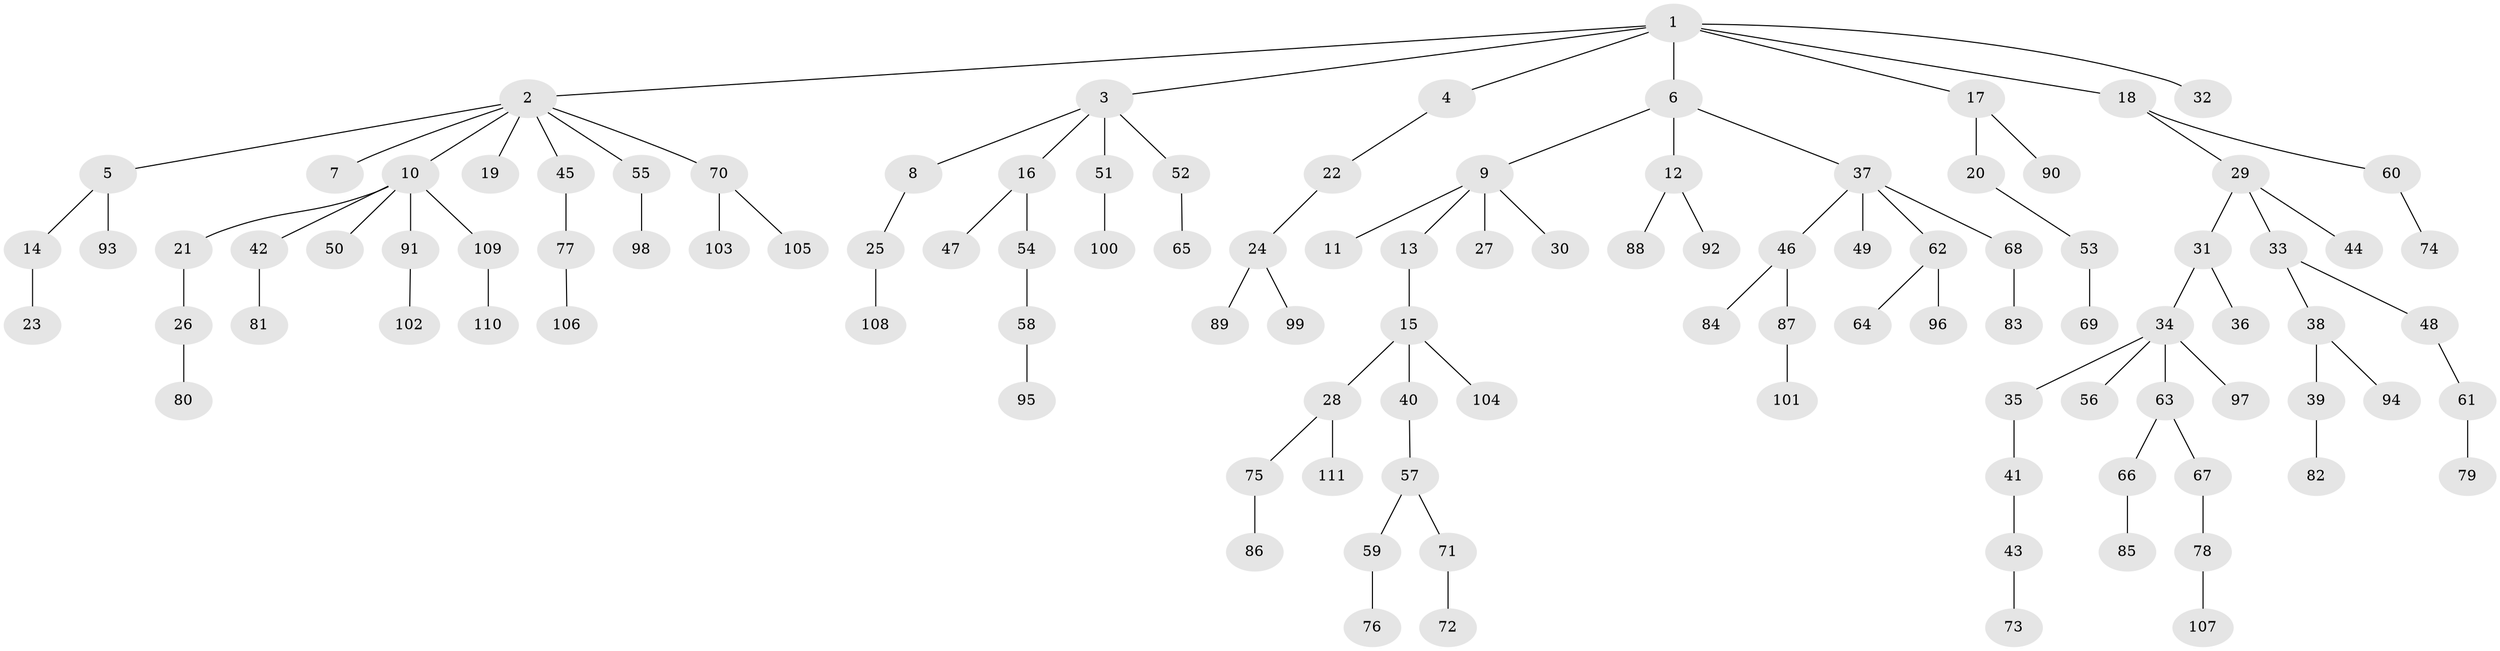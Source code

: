 // Generated by graph-tools (version 1.1) at 2025/50/03/09/25 03:50:16]
// undirected, 111 vertices, 110 edges
graph export_dot {
graph [start="1"]
  node [color=gray90,style=filled];
  1;
  2;
  3;
  4;
  5;
  6;
  7;
  8;
  9;
  10;
  11;
  12;
  13;
  14;
  15;
  16;
  17;
  18;
  19;
  20;
  21;
  22;
  23;
  24;
  25;
  26;
  27;
  28;
  29;
  30;
  31;
  32;
  33;
  34;
  35;
  36;
  37;
  38;
  39;
  40;
  41;
  42;
  43;
  44;
  45;
  46;
  47;
  48;
  49;
  50;
  51;
  52;
  53;
  54;
  55;
  56;
  57;
  58;
  59;
  60;
  61;
  62;
  63;
  64;
  65;
  66;
  67;
  68;
  69;
  70;
  71;
  72;
  73;
  74;
  75;
  76;
  77;
  78;
  79;
  80;
  81;
  82;
  83;
  84;
  85;
  86;
  87;
  88;
  89;
  90;
  91;
  92;
  93;
  94;
  95;
  96;
  97;
  98;
  99;
  100;
  101;
  102;
  103;
  104;
  105;
  106;
  107;
  108;
  109;
  110;
  111;
  1 -- 2;
  1 -- 3;
  1 -- 4;
  1 -- 6;
  1 -- 17;
  1 -- 18;
  1 -- 32;
  2 -- 5;
  2 -- 7;
  2 -- 10;
  2 -- 19;
  2 -- 45;
  2 -- 55;
  2 -- 70;
  3 -- 8;
  3 -- 16;
  3 -- 51;
  3 -- 52;
  4 -- 22;
  5 -- 14;
  5 -- 93;
  6 -- 9;
  6 -- 12;
  6 -- 37;
  8 -- 25;
  9 -- 11;
  9 -- 13;
  9 -- 27;
  9 -- 30;
  10 -- 21;
  10 -- 42;
  10 -- 50;
  10 -- 91;
  10 -- 109;
  12 -- 88;
  12 -- 92;
  13 -- 15;
  14 -- 23;
  15 -- 28;
  15 -- 40;
  15 -- 104;
  16 -- 47;
  16 -- 54;
  17 -- 20;
  17 -- 90;
  18 -- 29;
  18 -- 60;
  20 -- 53;
  21 -- 26;
  22 -- 24;
  24 -- 89;
  24 -- 99;
  25 -- 108;
  26 -- 80;
  28 -- 75;
  28 -- 111;
  29 -- 31;
  29 -- 33;
  29 -- 44;
  31 -- 34;
  31 -- 36;
  33 -- 38;
  33 -- 48;
  34 -- 35;
  34 -- 56;
  34 -- 63;
  34 -- 97;
  35 -- 41;
  37 -- 46;
  37 -- 49;
  37 -- 62;
  37 -- 68;
  38 -- 39;
  38 -- 94;
  39 -- 82;
  40 -- 57;
  41 -- 43;
  42 -- 81;
  43 -- 73;
  45 -- 77;
  46 -- 84;
  46 -- 87;
  48 -- 61;
  51 -- 100;
  52 -- 65;
  53 -- 69;
  54 -- 58;
  55 -- 98;
  57 -- 59;
  57 -- 71;
  58 -- 95;
  59 -- 76;
  60 -- 74;
  61 -- 79;
  62 -- 64;
  62 -- 96;
  63 -- 66;
  63 -- 67;
  66 -- 85;
  67 -- 78;
  68 -- 83;
  70 -- 103;
  70 -- 105;
  71 -- 72;
  75 -- 86;
  77 -- 106;
  78 -- 107;
  87 -- 101;
  91 -- 102;
  109 -- 110;
}
